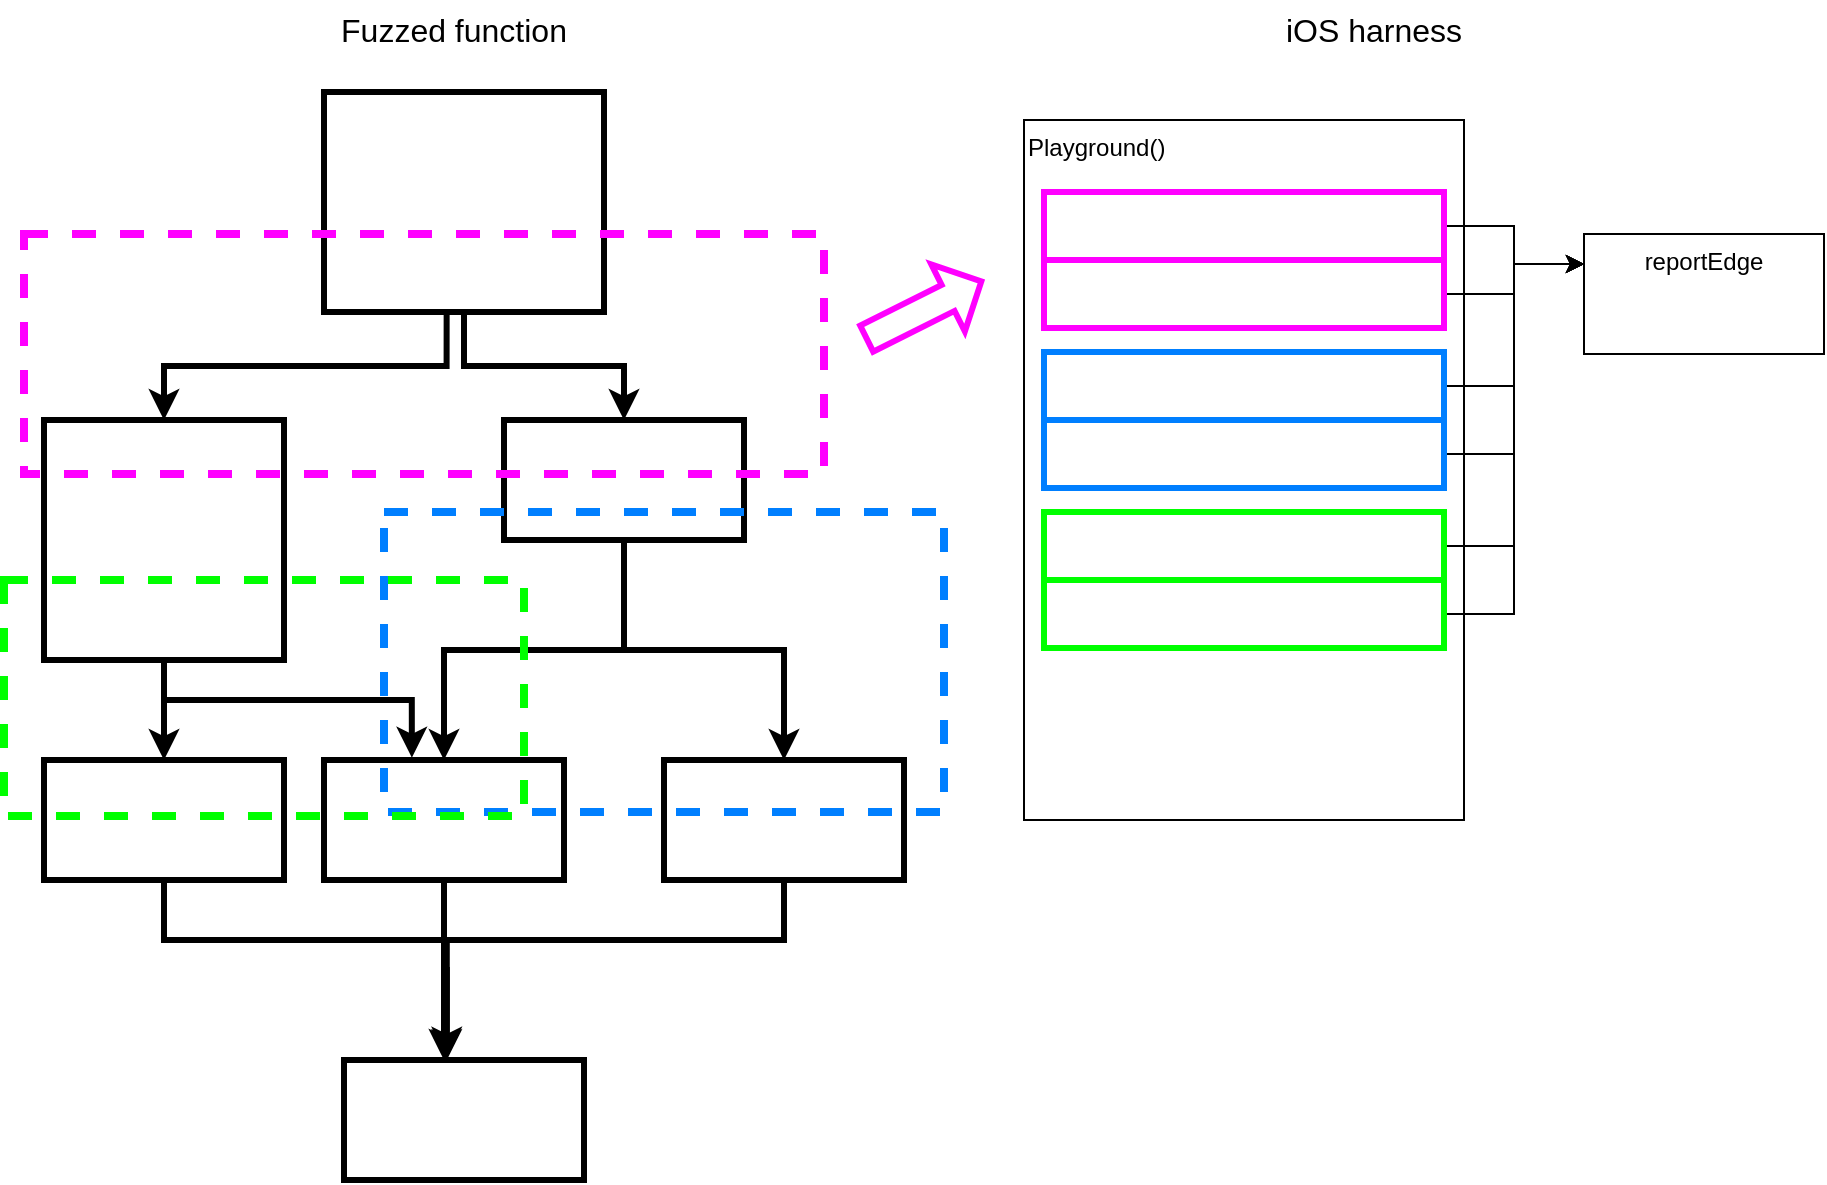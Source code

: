 <mxfile version="27.1.4">
  <diagram name="Page-1" id="t1zu0ygsGrMUasq9fE51">
    <mxGraphModel dx="1685" dy="854" grid="1" gridSize="10" guides="1" tooltips="1" connect="1" arrows="1" fold="1" page="1" pageScale="1" pageWidth="1400" pageHeight="800" math="0" shadow="0">
      <root>
        <mxCell id="0" />
        <mxCell id="1" parent="0" />
        <mxCell id="Bb1hVN6BBo21C32OVdSu-19" style="edgeStyle=orthogonalEdgeStyle;rounded=0;orthogonalLoop=1;jettySize=auto;html=1;entryX=0.5;entryY=0;entryDx=0;entryDy=0;strokeWidth=3;" edge="1" parent="1" source="Bb1hVN6BBo21C32OVdSu-1" target="Bb1hVN6BBo21C32OVdSu-4">
          <mxGeometry relative="1" as="geometry" />
        </mxCell>
        <mxCell id="Bb1hVN6BBo21C32OVdSu-20" style="edgeStyle=orthogonalEdgeStyle;rounded=0;orthogonalLoop=1;jettySize=auto;html=1;entryX=0.5;entryY=0;entryDx=0;entryDy=0;exitX=0.438;exitY=0.992;exitDx=0;exitDy=0;exitPerimeter=0;strokeWidth=3;" edge="1" parent="1" source="Bb1hVN6BBo21C32OVdSu-1" target="Bb1hVN6BBo21C32OVdSu-3">
          <mxGeometry relative="1" as="geometry" />
        </mxCell>
        <mxCell id="Bb1hVN6BBo21C32OVdSu-1" value="" style="rounded=0;whiteSpace=wrap;html=1;align=left;strokeWidth=3;" vertex="1" parent="1">
          <mxGeometry x="210" y="96" width="140" height="110" as="geometry" />
        </mxCell>
        <mxCell id="Bb1hVN6BBo21C32OVdSu-26" style="edgeStyle=orthogonalEdgeStyle;rounded=0;orthogonalLoop=1;jettySize=auto;html=1;entryX=0.5;entryY=0;entryDx=0;entryDy=0;strokeWidth=3;" edge="1" parent="1" source="Bb1hVN6BBo21C32OVdSu-3" target="Bb1hVN6BBo21C32OVdSu-25">
          <mxGeometry relative="1" as="geometry" />
        </mxCell>
        <mxCell id="Bb1hVN6BBo21C32OVdSu-3" value="" style="rounded=0;whiteSpace=wrap;html=1;align=left;verticalAlign=top;strokeWidth=3;" vertex="1" parent="1">
          <mxGeometry x="70" y="260" width="120" height="120" as="geometry" />
        </mxCell>
        <mxCell id="Bb1hVN6BBo21C32OVdSu-23" style="edgeStyle=orthogonalEdgeStyle;rounded=0;orthogonalLoop=1;jettySize=auto;html=1;entryX=0.5;entryY=0;entryDx=0;entryDy=0;strokeWidth=3;" edge="1" parent="1" source="Bb1hVN6BBo21C32OVdSu-4" target="Bb1hVN6BBo21C32OVdSu-22">
          <mxGeometry relative="1" as="geometry" />
        </mxCell>
        <mxCell id="Bb1hVN6BBo21C32OVdSu-24" style="edgeStyle=orthogonalEdgeStyle;rounded=0;orthogonalLoop=1;jettySize=auto;html=1;entryX=0.5;entryY=0;entryDx=0;entryDy=0;strokeWidth=3;" edge="1" parent="1" source="Bb1hVN6BBo21C32OVdSu-4" target="Bb1hVN6BBo21C32OVdSu-21">
          <mxGeometry relative="1" as="geometry" />
        </mxCell>
        <mxCell id="Bb1hVN6BBo21C32OVdSu-4" value="" style="rounded=0;whiteSpace=wrap;html=1;align=left;verticalAlign=top;strokeWidth=3;" vertex="1" parent="1">
          <mxGeometry x="300" y="260" width="120" height="60" as="geometry" />
        </mxCell>
        <mxCell id="Bb1hVN6BBo21C32OVdSu-7" value="Playground()&lt;div&gt;&lt;br&gt;&lt;/div&gt;&lt;div&gt;&lt;br&gt;&lt;/div&gt;" style="rounded=0;whiteSpace=wrap;html=1;align=left;verticalAlign=top;" vertex="1" parent="1">
          <mxGeometry x="560" y="110" width="220" height="350" as="geometry" />
        </mxCell>
        <mxCell id="Bb1hVN6BBo21C32OVdSu-8" value="&lt;font style=&quot;font-size: 16px;&quot;&gt;Fuzzed function&lt;/font&gt;" style="text;html=1;align=center;verticalAlign=middle;whiteSpace=wrap;rounded=0;" vertex="1" parent="1">
          <mxGeometry x="150" y="50" width="250" height="30" as="geometry" />
        </mxCell>
        <mxCell id="Bb1hVN6BBo21C32OVdSu-10" value="&lt;font style=&quot;font-size: 16px;&quot;&gt;iOS harness&lt;/font&gt;" style="text;html=1;align=center;verticalAlign=middle;whiteSpace=wrap;rounded=0;" vertex="1" parent="1">
          <mxGeometry x="610" y="50" width="250" height="30" as="geometry" />
        </mxCell>
        <mxCell id="Bb1hVN6BBo21C32OVdSu-53" style="edgeStyle=orthogonalEdgeStyle;rounded=0;orthogonalLoop=1;jettySize=auto;html=1;exitX=0.25;exitY=1;exitDx=0;exitDy=0;" edge="1" parent="1" source="Bb1hVN6BBo21C32OVdSu-18">
          <mxGeometry relative="1" as="geometry">
            <mxPoint x="869.5" y="210.0" as="targetPoint" />
          </mxGeometry>
        </mxCell>
        <mxCell id="Bb1hVN6BBo21C32OVdSu-18" value="reportEdge" style="rounded=0;whiteSpace=wrap;html=1;align=center;verticalAlign=top;" vertex="1" parent="1">
          <mxGeometry x="840" y="167" width="120" height="60" as="geometry" />
        </mxCell>
        <mxCell id="Bb1hVN6BBo21C32OVdSu-21" value="" style="rounded=0;whiteSpace=wrap;html=1;align=left;verticalAlign=top;strokeWidth=3;" vertex="1" parent="1">
          <mxGeometry x="380" y="430" width="120" height="60" as="geometry" />
        </mxCell>
        <mxCell id="Bb1hVN6BBo21C32OVdSu-22" value="" style="rounded=0;whiteSpace=wrap;html=1;align=left;verticalAlign=top;strokeWidth=3;" vertex="1" parent="1">
          <mxGeometry x="210" y="430" width="120" height="60" as="geometry" />
        </mxCell>
        <mxCell id="Bb1hVN6BBo21C32OVdSu-29" style="edgeStyle=orthogonalEdgeStyle;rounded=0;orthogonalLoop=1;jettySize=auto;html=1;strokeWidth=3;" edge="1" parent="1" source="Bb1hVN6BBo21C32OVdSu-25" target="Bb1hVN6BBo21C32OVdSu-28">
          <mxGeometry relative="1" as="geometry">
            <Array as="points">
              <mxPoint x="130" y="520" />
              <mxPoint x="270" y="520" />
            </Array>
          </mxGeometry>
        </mxCell>
        <mxCell id="Bb1hVN6BBo21C32OVdSu-25" value="" style="rounded=0;whiteSpace=wrap;html=1;align=left;verticalAlign=top;strokeWidth=3;" vertex="1" parent="1">
          <mxGeometry x="70" y="430" width="120" height="60" as="geometry" />
        </mxCell>
        <mxCell id="Bb1hVN6BBo21C32OVdSu-27" style="edgeStyle=orthogonalEdgeStyle;rounded=0;orthogonalLoop=1;jettySize=auto;html=1;entryX=0.366;entryY=-0.019;entryDx=0;entryDy=0;entryPerimeter=0;strokeWidth=3;" edge="1" parent="1" target="Bb1hVN6BBo21C32OVdSu-22">
          <mxGeometry relative="1" as="geometry">
            <mxPoint x="130" y="390" as="sourcePoint" />
            <Array as="points">
              <mxPoint x="130" y="400" />
              <mxPoint x="254" y="400" />
            </Array>
          </mxGeometry>
        </mxCell>
        <mxCell id="Bb1hVN6BBo21C32OVdSu-28" value="" style="rounded=0;whiteSpace=wrap;html=1;align=left;verticalAlign=top;strokeWidth=3;" vertex="1" parent="1">
          <mxGeometry x="220" y="580" width="120" height="60" as="geometry" />
        </mxCell>
        <mxCell id="Bb1hVN6BBo21C32OVdSu-35" value="" style="rounded=0;whiteSpace=wrap;html=1;fillColor=none;dashed=1;strokeColor=#FF00FF;strokeWidth=4;" vertex="1" parent="1">
          <mxGeometry x="60" y="167" width="400" height="120" as="geometry" />
        </mxCell>
        <mxCell id="Bb1hVN6BBo21C32OVdSu-36" value="" style="rounded=0;whiteSpace=wrap;html=1;fillColor=none;dashed=1;strokeColor=#007FFF;strokeWidth=4;" vertex="1" parent="1">
          <mxGeometry x="240" y="306" width="280" height="150" as="geometry" />
        </mxCell>
        <mxCell id="Bb1hVN6BBo21C32OVdSu-37" value="" style="rounded=0;whiteSpace=wrap;html=1;fillColor=none;dashed=1;strokeColor=#00FF00;strokeWidth=4;" vertex="1" parent="1">
          <mxGeometry x="50" y="340" width="260" height="118" as="geometry" />
        </mxCell>
        <mxCell id="Bb1hVN6BBo21C32OVdSu-44" style="edgeStyle=orthogonalEdgeStyle;rounded=0;orthogonalLoop=1;jettySize=auto;html=1;entryX=0;entryY=0.25;entryDx=0;entryDy=0;" edge="1" parent="1" source="Bb1hVN6BBo21C32OVdSu-38" target="Bb1hVN6BBo21C32OVdSu-18">
          <mxGeometry relative="1" as="geometry" />
        </mxCell>
        <mxCell id="Bb1hVN6BBo21C32OVdSu-38" value="" style="rounded=0;whiteSpace=wrap;html=1;strokeColor=#FF00FF;strokeWidth=3;" vertex="1" parent="1">
          <mxGeometry x="570" y="146" width="200" height="34" as="geometry" />
        </mxCell>
        <mxCell id="Bb1hVN6BBo21C32OVdSu-45" style="edgeStyle=orthogonalEdgeStyle;rounded=0;orthogonalLoop=1;jettySize=auto;html=1;entryX=0;entryY=0.25;entryDx=0;entryDy=0;" edge="1" parent="1" source="Bb1hVN6BBo21C32OVdSu-39" target="Bb1hVN6BBo21C32OVdSu-18">
          <mxGeometry relative="1" as="geometry" />
        </mxCell>
        <mxCell id="Bb1hVN6BBo21C32OVdSu-39" value="" style="rounded=0;whiteSpace=wrap;html=1;strokeColor=#FF00FF;strokeWidth=3;" vertex="1" parent="1">
          <mxGeometry x="570" y="180" width="200" height="34" as="geometry" />
        </mxCell>
        <mxCell id="Bb1hVN6BBo21C32OVdSu-46" style="edgeStyle=orthogonalEdgeStyle;rounded=0;orthogonalLoop=1;jettySize=auto;html=1;entryX=0;entryY=0.25;entryDx=0;entryDy=0;" edge="1" parent="1" source="Bb1hVN6BBo21C32OVdSu-40" target="Bb1hVN6BBo21C32OVdSu-18">
          <mxGeometry relative="1" as="geometry" />
        </mxCell>
        <mxCell id="Bb1hVN6BBo21C32OVdSu-40" value="" style="rounded=0;whiteSpace=wrap;html=1;strokeColor=#007FFF;strokeWidth=3;" vertex="1" parent="1">
          <mxGeometry x="570" y="226" width="200" height="34" as="geometry" />
        </mxCell>
        <mxCell id="Bb1hVN6BBo21C32OVdSu-47" style="edgeStyle=orthogonalEdgeStyle;rounded=0;orthogonalLoop=1;jettySize=auto;html=1;entryX=0;entryY=0.25;entryDx=0;entryDy=0;" edge="1" parent="1" source="Bb1hVN6BBo21C32OVdSu-41" target="Bb1hVN6BBo21C32OVdSu-18">
          <mxGeometry relative="1" as="geometry" />
        </mxCell>
        <mxCell id="Bb1hVN6BBo21C32OVdSu-41" value="" style="rounded=0;whiteSpace=wrap;html=1;strokeColor=#007FFF;strokeWidth=3;" vertex="1" parent="1">
          <mxGeometry x="570" y="260" width="200" height="34" as="geometry" />
        </mxCell>
        <mxCell id="Bb1hVN6BBo21C32OVdSu-48" style="edgeStyle=orthogonalEdgeStyle;rounded=0;orthogonalLoop=1;jettySize=auto;html=1;entryX=0;entryY=0.25;entryDx=0;entryDy=0;" edge="1" parent="1" source="Bb1hVN6BBo21C32OVdSu-42" target="Bb1hVN6BBo21C32OVdSu-18">
          <mxGeometry relative="1" as="geometry" />
        </mxCell>
        <mxCell id="Bb1hVN6BBo21C32OVdSu-42" value="" style="rounded=0;whiteSpace=wrap;html=1;strokeColor=#00FF00;strokeWidth=3;" vertex="1" parent="1">
          <mxGeometry x="570" y="306" width="200" height="34" as="geometry" />
        </mxCell>
        <mxCell id="Bb1hVN6BBo21C32OVdSu-49" style="edgeStyle=orthogonalEdgeStyle;rounded=0;orthogonalLoop=1;jettySize=auto;html=1;entryX=0;entryY=0.25;entryDx=0;entryDy=0;" edge="1" parent="1" source="Bb1hVN6BBo21C32OVdSu-43" target="Bb1hVN6BBo21C32OVdSu-18">
          <mxGeometry relative="1" as="geometry" />
        </mxCell>
        <mxCell id="Bb1hVN6BBo21C32OVdSu-43" value="" style="rounded=0;whiteSpace=wrap;html=1;strokeColor=#00FF00;strokeWidth=3;" vertex="1" parent="1">
          <mxGeometry x="570" y="340" width="200" height="34" as="geometry" />
        </mxCell>
        <mxCell id="Bb1hVN6BBo21C32OVdSu-50" value="" style="shape=flexArrow;endArrow=classic;html=1;rounded=0;width=12.5;endSize=5.188;strokeColor=#FF00FF;strokeWidth=3;" edge="1" parent="1">
          <mxGeometry width="50" height="50" relative="1" as="geometry">
            <mxPoint x="480" y="220" as="sourcePoint" />
            <mxPoint x="540" y="190" as="targetPoint" />
          </mxGeometry>
        </mxCell>
        <mxCell id="Bb1hVN6BBo21C32OVdSu-51" style="edgeStyle=orthogonalEdgeStyle;rounded=0;orthogonalLoop=1;jettySize=auto;html=1;entryX=0.428;entryY=-0.019;entryDx=0;entryDy=0;entryPerimeter=0;strokeWidth=3;" edge="1" parent="1" source="Bb1hVN6BBo21C32OVdSu-21" target="Bb1hVN6BBo21C32OVdSu-28">
          <mxGeometry relative="1" as="geometry">
            <Array as="points">
              <mxPoint x="440" y="520" />
              <mxPoint x="271" y="520" />
            </Array>
          </mxGeometry>
        </mxCell>
        <mxCell id="Bb1hVN6BBo21C32OVdSu-52" style="edgeStyle=orthogonalEdgeStyle;rounded=0;orthogonalLoop=1;jettySize=auto;html=1;entryX=0.428;entryY=0.002;entryDx=0;entryDy=0;entryPerimeter=0;strokeWidth=3;" edge="1" parent="1" source="Bb1hVN6BBo21C32OVdSu-22" target="Bb1hVN6BBo21C32OVdSu-28">
          <mxGeometry relative="1" as="geometry" />
        </mxCell>
      </root>
    </mxGraphModel>
  </diagram>
</mxfile>
